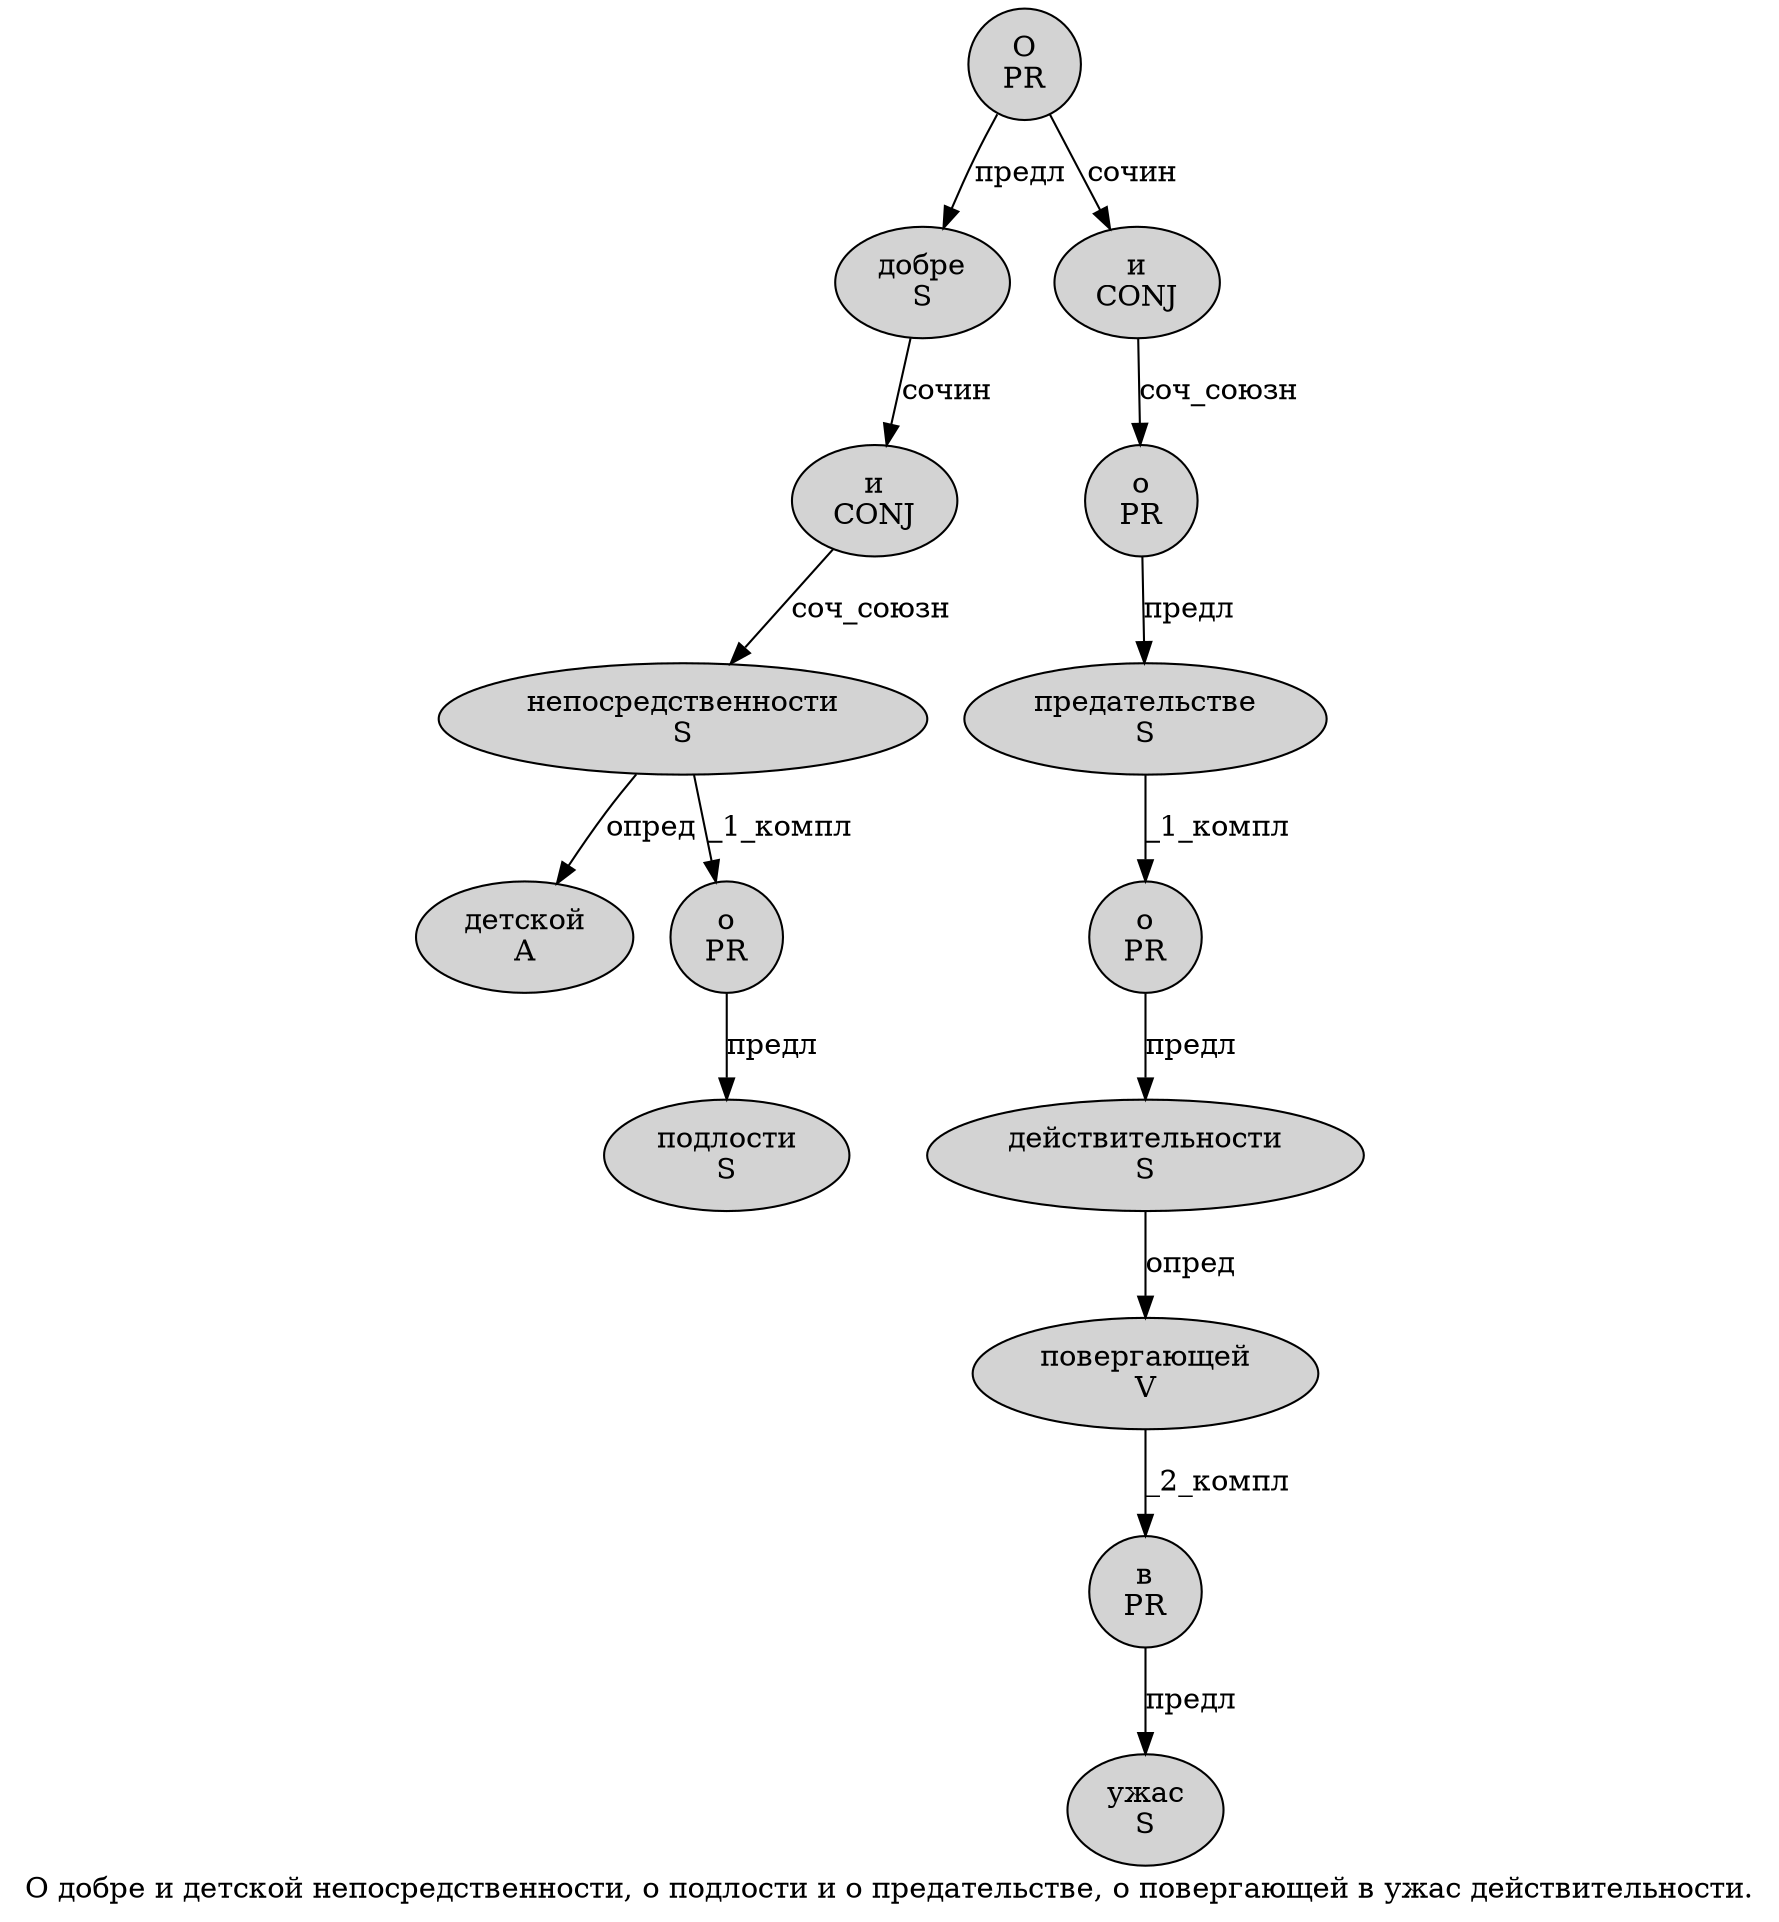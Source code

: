 digraph SENTENCE_921 {
	graph [label="О добре и детской непосредственности, о подлости и о предательстве, о повергающей в ужас действительности."]
	node [style=filled]
		0 [label="О
PR" color="" fillcolor=lightgray penwidth=1 shape=ellipse]
		1 [label="добре
S" color="" fillcolor=lightgray penwidth=1 shape=ellipse]
		2 [label="и
CONJ" color="" fillcolor=lightgray penwidth=1 shape=ellipse]
		3 [label="детской
A" color="" fillcolor=lightgray penwidth=1 shape=ellipse]
		4 [label="непосредственности
S" color="" fillcolor=lightgray penwidth=1 shape=ellipse]
		6 [label="о
PR" color="" fillcolor=lightgray penwidth=1 shape=ellipse]
		7 [label="подлости
S" color="" fillcolor=lightgray penwidth=1 shape=ellipse]
		8 [label="и
CONJ" color="" fillcolor=lightgray penwidth=1 shape=ellipse]
		9 [label="о
PR" color="" fillcolor=lightgray penwidth=1 shape=ellipse]
		10 [label="предательстве
S" color="" fillcolor=lightgray penwidth=1 shape=ellipse]
		12 [label="о
PR" color="" fillcolor=lightgray penwidth=1 shape=ellipse]
		13 [label="повергающей
V" color="" fillcolor=lightgray penwidth=1 shape=ellipse]
		14 [label="в
PR" color="" fillcolor=lightgray penwidth=1 shape=ellipse]
		15 [label="ужас
S" color="" fillcolor=lightgray penwidth=1 shape=ellipse]
		16 [label="действительности
S" color="" fillcolor=lightgray penwidth=1 shape=ellipse]
			10 -> 12 [label="_1_компл"]
			2 -> 4 [label="соч_союзн"]
			1 -> 2 [label="сочин"]
			12 -> 16 [label="предл"]
			0 -> 1 [label="предл"]
			0 -> 8 [label="сочин"]
			4 -> 3 [label="опред"]
			4 -> 6 [label="_1_компл"]
			8 -> 9 [label="соч_союзн"]
			9 -> 10 [label="предл"]
			16 -> 13 [label="опред"]
			6 -> 7 [label="предл"]
			14 -> 15 [label="предл"]
			13 -> 14 [label="_2_компл"]
}